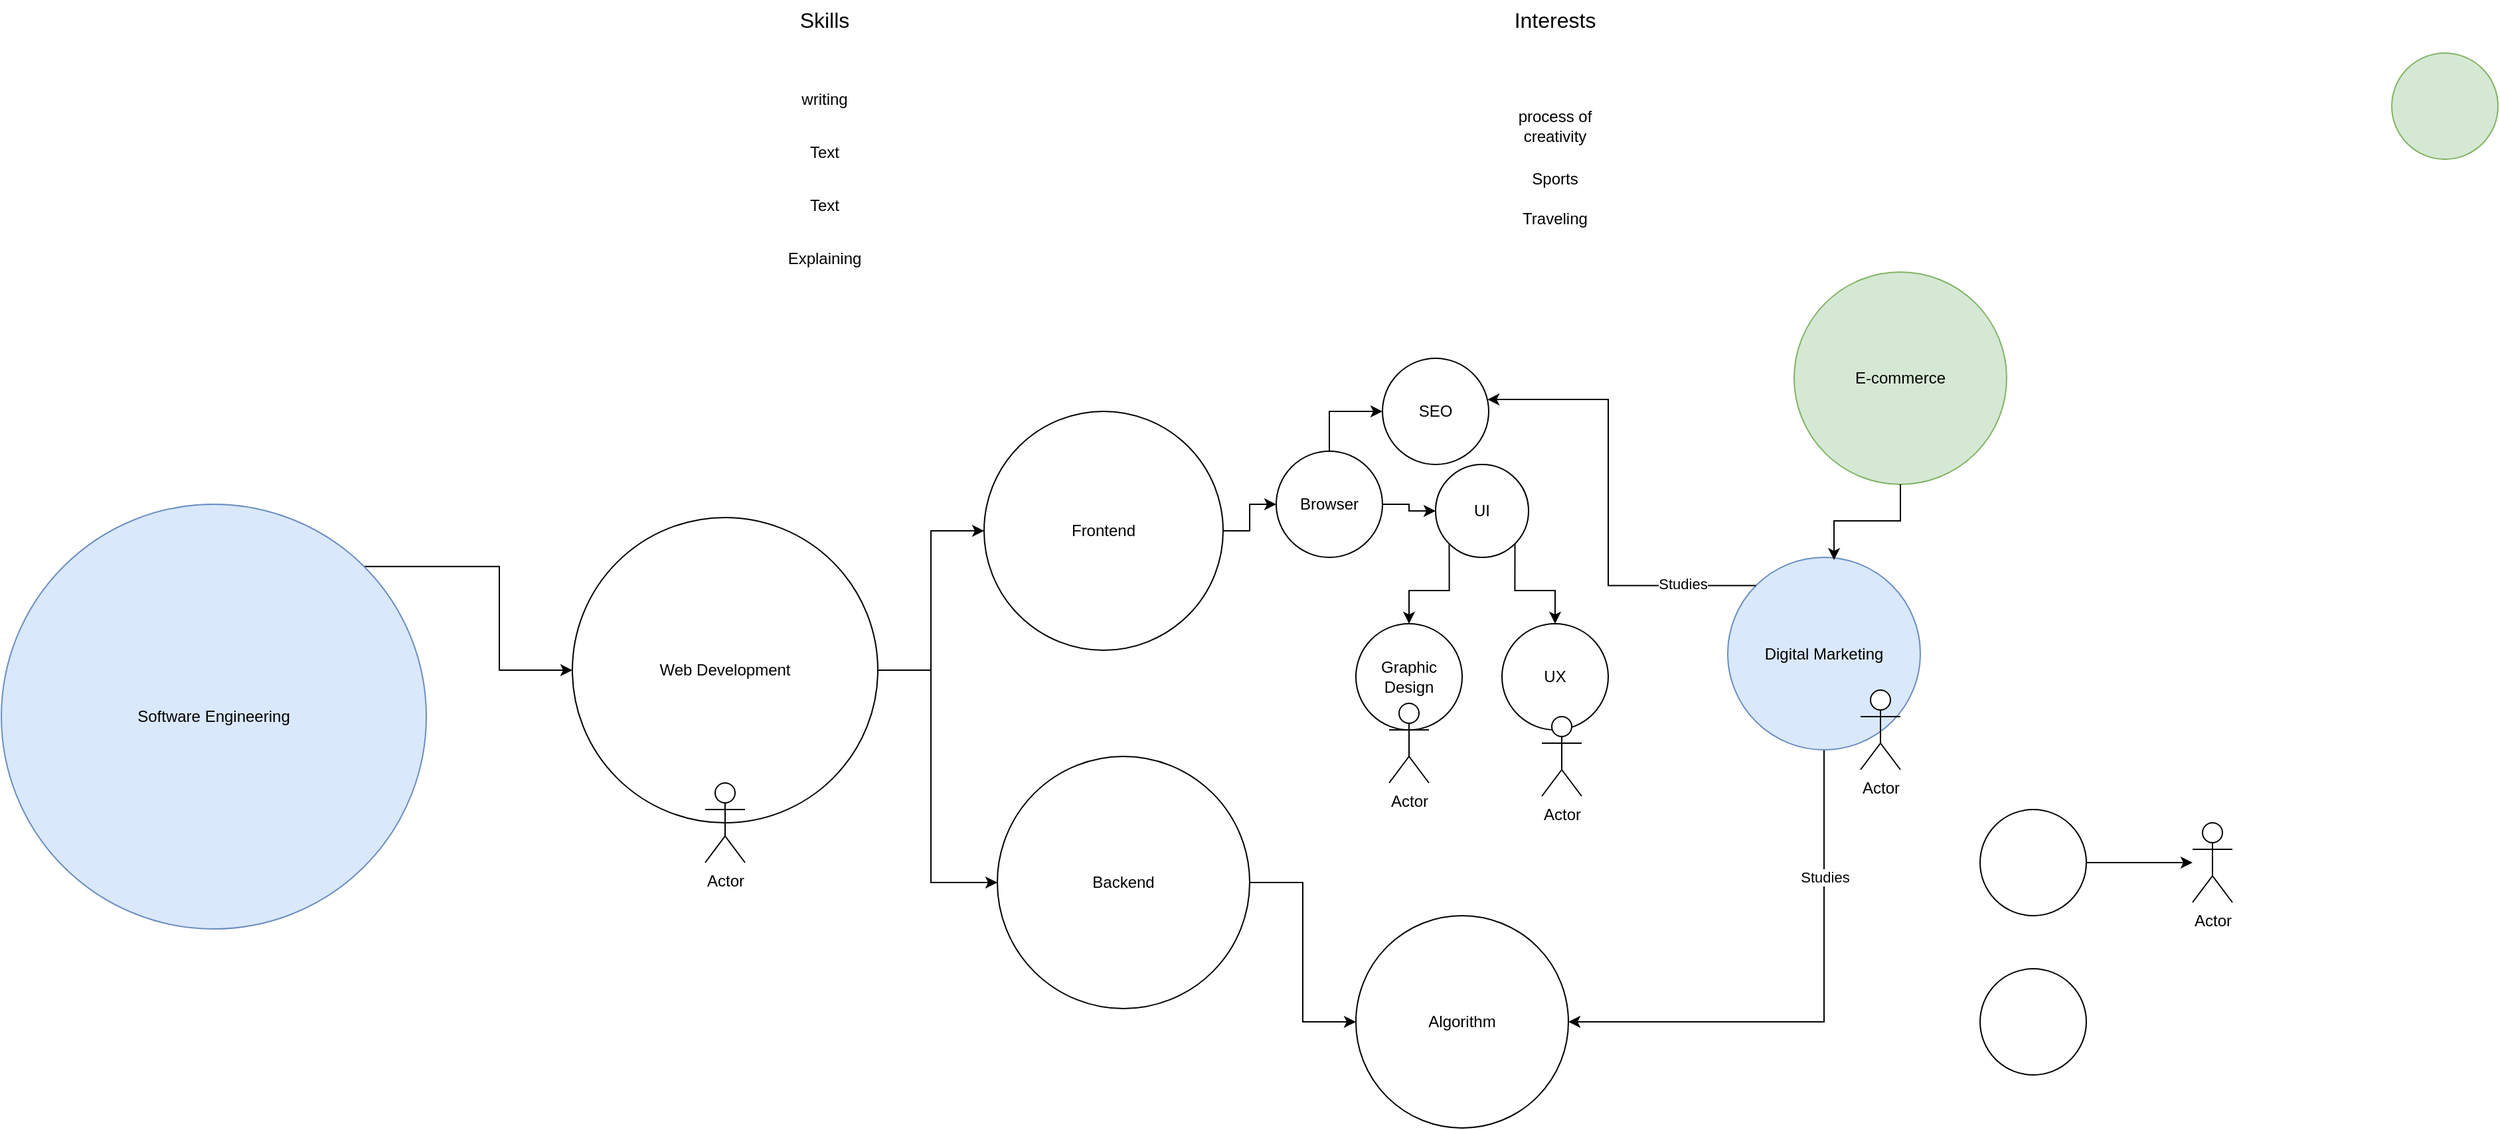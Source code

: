 <mxfile version="24.4.13" type="github">
  <diagram name="Page-1" id="RMxBBKbSQq_8yWAySJJG">
    <mxGraphModel dx="2236" dy="793" grid="1" gridSize="10" guides="1" tooltips="1" connect="1" arrows="1" fold="1" page="1" pageScale="1" pageWidth="850" pageHeight="1100" math="0" shadow="0">
      <root>
        <mxCell id="0" />
        <mxCell id="1" parent="0" />
        <mxCell id="FLAy8sRSA0ZP7F4m68x2-2" value="&lt;font style=&quot;font-size: 16px;&quot;&gt;Skills&lt;/font&gt;" style="text;html=1;align=center;verticalAlign=middle;whiteSpace=wrap;rounded=0;" vertex="1" parent="1">
          <mxGeometry x="90" y="20" width="60" height="30" as="geometry" />
        </mxCell>
        <mxCell id="FLAy8sRSA0ZP7F4m68x2-3" value="&lt;font style=&quot;font-size: 16px;&quot;&gt;Interests&lt;/font&gt;" style="text;html=1;align=center;verticalAlign=middle;whiteSpace=wrap;rounded=0;" vertex="1" parent="1">
          <mxGeometry x="640" y="20" width="60" height="30" as="geometry" />
        </mxCell>
        <mxCell id="FLAy8sRSA0ZP7F4m68x2-41" style="edgeStyle=orthogonalEdgeStyle;rounded=0;orthogonalLoop=1;jettySize=auto;html=1;exitX=0.5;exitY=1;exitDx=0;exitDy=0;entryX=1;entryY=0.5;entryDx=0;entryDy=0;" edge="1" parent="1" source="FLAy8sRSA0ZP7F4m68x2-4" target="FLAy8sRSA0ZP7F4m68x2-23">
          <mxGeometry relative="1" as="geometry" />
        </mxCell>
        <mxCell id="FLAy8sRSA0ZP7F4m68x2-42" value="Studies" style="edgeLabel;html=1;align=center;verticalAlign=middle;resizable=0;points=[];" vertex="1" connectable="0" parent="FLAy8sRSA0ZP7F4m68x2-41">
          <mxGeometry x="-0.516" relative="1" as="geometry">
            <mxPoint as="offset" />
          </mxGeometry>
        </mxCell>
        <mxCell id="FLAy8sRSA0ZP7F4m68x2-4" value="Digital Marketing" style="ellipse;whiteSpace=wrap;html=1;aspect=fixed;fillColor=#dae8fc;strokeColor=#6c8ebf;" vertex="1" parent="1">
          <mxGeometry x="800" y="440" width="145" height="145" as="geometry" />
        </mxCell>
        <mxCell id="FLAy8sRSA0ZP7F4m68x2-5" value="UX" style="ellipse;whiteSpace=wrap;html=1;aspect=fixed;" vertex="1" parent="1">
          <mxGeometry x="630" y="490" width="80" height="80" as="geometry" />
        </mxCell>
        <mxCell id="FLAy8sRSA0ZP7F4m68x2-36" style="edgeStyle=orthogonalEdgeStyle;rounded=0;orthogonalLoop=1;jettySize=auto;html=1;exitX=1;exitY=0.5;exitDx=0;exitDy=0;entryX=0;entryY=0.5;entryDx=0;entryDy=0;" edge="1" parent="1" source="FLAy8sRSA0ZP7F4m68x2-6" target="FLAy8sRSA0ZP7F4m68x2-23">
          <mxGeometry relative="1" as="geometry" />
        </mxCell>
        <mxCell id="FLAy8sRSA0ZP7F4m68x2-6" value="Backend" style="ellipse;whiteSpace=wrap;html=1;aspect=fixed;" vertex="1" parent="1">
          <mxGeometry x="250" y="590" width="190" height="190" as="geometry" />
        </mxCell>
        <mxCell id="FLAy8sRSA0ZP7F4m68x2-7" value="E-commerce" style="ellipse;whiteSpace=wrap;html=1;aspect=fixed;fillColor=#d5e8d4;strokeColor=#82b366;" vertex="1" parent="1">
          <mxGeometry x="850" y="225" width="160" height="160" as="geometry" />
        </mxCell>
        <mxCell id="FLAy8sRSA0ZP7F4m68x2-32" style="edgeStyle=orthogonalEdgeStyle;rounded=0;orthogonalLoop=1;jettySize=auto;html=1;exitX=1;exitY=0.5;exitDx=0;exitDy=0;entryX=0;entryY=0.5;entryDx=0;entryDy=0;" edge="1" parent="1" source="FLAy8sRSA0ZP7F4m68x2-8" target="FLAy8sRSA0ZP7F4m68x2-31">
          <mxGeometry relative="1" as="geometry" />
        </mxCell>
        <mxCell id="FLAy8sRSA0ZP7F4m68x2-8" value="Frontend" style="ellipse;whiteSpace=wrap;html=1;aspect=fixed;" vertex="1" parent="1">
          <mxGeometry x="240" y="330" width="180" height="180" as="geometry" />
        </mxCell>
        <mxCell id="FLAy8sRSA0ZP7F4m68x2-9" value="Graphic Design" style="ellipse;whiteSpace=wrap;html=1;aspect=fixed;" vertex="1" parent="1">
          <mxGeometry x="520" y="490" width="80" height="80" as="geometry" />
        </mxCell>
        <mxCell id="FLAy8sRSA0ZP7F4m68x2-10" value="Explaining" style="text;html=1;align=center;verticalAlign=middle;whiteSpace=wrap;rounded=0;" vertex="1" parent="1">
          <mxGeometry x="90" y="200" width="60" height="30" as="geometry" />
        </mxCell>
        <mxCell id="FLAy8sRSA0ZP7F4m68x2-12" value="Text" style="text;html=1;align=center;verticalAlign=middle;whiteSpace=wrap;rounded=0;" vertex="1" parent="1">
          <mxGeometry x="90" y="160" width="60" height="30" as="geometry" />
        </mxCell>
        <mxCell id="FLAy8sRSA0ZP7F4m68x2-13" value="Sports" style="text;html=1;align=center;verticalAlign=middle;whiteSpace=wrap;rounded=0;" vertex="1" parent="1">
          <mxGeometry x="640" y="140" width="60" height="30" as="geometry" />
        </mxCell>
        <mxCell id="FLAy8sRSA0ZP7F4m68x2-14" value="Text" style="text;html=1;align=center;verticalAlign=middle;whiteSpace=wrap;rounded=0;" vertex="1" parent="1">
          <mxGeometry x="90" y="120" width="60" height="30" as="geometry" />
        </mxCell>
        <mxCell id="FLAy8sRSA0ZP7F4m68x2-15" value="writing" style="text;html=1;align=center;verticalAlign=middle;whiteSpace=wrap;rounded=0;" vertex="1" parent="1">
          <mxGeometry x="90" y="80" width="60" height="30" as="geometry" />
        </mxCell>
        <mxCell id="FLAy8sRSA0ZP7F4m68x2-16" value="Traveling" style="text;html=1;align=center;verticalAlign=middle;whiteSpace=wrap;rounded=0;" vertex="1" parent="1">
          <mxGeometry x="640" y="170" width="60" height="30" as="geometry" />
        </mxCell>
        <mxCell id="FLAy8sRSA0ZP7F4m68x2-17" value="process of creativity" style="text;html=1;align=center;verticalAlign=middle;whiteSpace=wrap;rounded=0;" vertex="1" parent="1">
          <mxGeometry x="640" y="100" width="60" height="30" as="geometry" />
        </mxCell>
        <mxCell id="FLAy8sRSA0ZP7F4m68x2-27" style="edgeStyle=orthogonalEdgeStyle;rounded=0;orthogonalLoop=1;jettySize=auto;html=1;exitX=1;exitY=0;exitDx=0;exitDy=0;entryX=0;entryY=0.5;entryDx=0;entryDy=0;" edge="1" parent="1" source="FLAy8sRSA0ZP7F4m68x2-19" target="FLAy8sRSA0ZP7F4m68x2-26">
          <mxGeometry relative="1" as="geometry" />
        </mxCell>
        <mxCell id="FLAy8sRSA0ZP7F4m68x2-19" value="Software Engineering" style="ellipse;whiteSpace=wrap;html=1;aspect=fixed;fillColor=#dae8fc;strokeColor=#6c8ebf;" vertex="1" parent="1">
          <mxGeometry x="-500" y="400" width="320" height="320" as="geometry" />
        </mxCell>
        <mxCell id="FLAy8sRSA0ZP7F4m68x2-45" style="edgeStyle=orthogonalEdgeStyle;rounded=0;orthogonalLoop=1;jettySize=auto;html=1;exitX=0;exitY=1;exitDx=0;exitDy=0;entryX=0.5;entryY=0;entryDx=0;entryDy=0;" edge="1" parent="1" source="FLAy8sRSA0ZP7F4m68x2-20" target="FLAy8sRSA0ZP7F4m68x2-9">
          <mxGeometry relative="1" as="geometry" />
        </mxCell>
        <mxCell id="FLAy8sRSA0ZP7F4m68x2-46" style="edgeStyle=orthogonalEdgeStyle;rounded=0;orthogonalLoop=1;jettySize=auto;html=1;exitX=1;exitY=1;exitDx=0;exitDy=0;entryX=0.5;entryY=0;entryDx=0;entryDy=0;" edge="1" parent="1" source="FLAy8sRSA0ZP7F4m68x2-20" target="FLAy8sRSA0ZP7F4m68x2-5">
          <mxGeometry relative="1" as="geometry" />
        </mxCell>
        <mxCell id="FLAy8sRSA0ZP7F4m68x2-20" value="UI" style="ellipse;whiteSpace=wrap;html=1;aspect=fixed;" vertex="1" parent="1">
          <mxGeometry x="580" y="370" width="70" height="70" as="geometry" />
        </mxCell>
        <mxCell id="FLAy8sRSA0ZP7F4m68x2-23" value="Algorithm" style="ellipse;whiteSpace=wrap;html=1;aspect=fixed;" vertex="1" parent="1">
          <mxGeometry x="520" y="710" width="160" height="160" as="geometry" />
        </mxCell>
        <mxCell id="FLAy8sRSA0ZP7F4m68x2-24" value="" style="ellipse;whiteSpace=wrap;html=1;aspect=fixed;" vertex="1" parent="1">
          <mxGeometry x="990" y="630" width="80" height="80" as="geometry" />
        </mxCell>
        <mxCell id="FLAy8sRSA0ZP7F4m68x2-25" value="" style="ellipse;whiteSpace=wrap;html=1;aspect=fixed;" vertex="1" parent="1">
          <mxGeometry x="990" y="750" width="80" height="80" as="geometry" />
        </mxCell>
        <mxCell id="FLAy8sRSA0ZP7F4m68x2-28" style="edgeStyle=orthogonalEdgeStyle;rounded=0;orthogonalLoop=1;jettySize=auto;html=1;exitX=1;exitY=0.5;exitDx=0;exitDy=0;" edge="1" parent="1" source="FLAy8sRSA0ZP7F4m68x2-26" target="FLAy8sRSA0ZP7F4m68x2-8">
          <mxGeometry relative="1" as="geometry" />
        </mxCell>
        <mxCell id="FLAy8sRSA0ZP7F4m68x2-29" style="edgeStyle=orthogonalEdgeStyle;rounded=0;orthogonalLoop=1;jettySize=auto;html=1;exitX=1;exitY=0.5;exitDx=0;exitDy=0;entryX=0;entryY=0.5;entryDx=0;entryDy=0;" edge="1" parent="1" source="FLAy8sRSA0ZP7F4m68x2-26" target="FLAy8sRSA0ZP7F4m68x2-6">
          <mxGeometry relative="1" as="geometry">
            <Array as="points">
              <mxPoint x="200" y="525" />
              <mxPoint x="200" y="685" />
            </Array>
          </mxGeometry>
        </mxCell>
        <mxCell id="FLAy8sRSA0ZP7F4m68x2-26" value="Web Development" style="ellipse;whiteSpace=wrap;html=1;aspect=fixed;" vertex="1" parent="1">
          <mxGeometry x="-70" y="410" width="230" height="230" as="geometry" />
        </mxCell>
        <mxCell id="FLAy8sRSA0ZP7F4m68x2-30" value="SEO" style="ellipse;whiteSpace=wrap;html=1;aspect=fixed;" vertex="1" parent="1">
          <mxGeometry x="540" y="290" width="80" height="80" as="geometry" />
        </mxCell>
        <mxCell id="FLAy8sRSA0ZP7F4m68x2-33" style="edgeStyle=orthogonalEdgeStyle;rounded=0;orthogonalLoop=1;jettySize=auto;html=1;exitX=1;exitY=0.5;exitDx=0;exitDy=0;" edge="1" parent="1" source="FLAy8sRSA0ZP7F4m68x2-31" target="FLAy8sRSA0ZP7F4m68x2-20">
          <mxGeometry relative="1" as="geometry" />
        </mxCell>
        <mxCell id="FLAy8sRSA0ZP7F4m68x2-35" style="edgeStyle=orthogonalEdgeStyle;rounded=0;orthogonalLoop=1;jettySize=auto;html=1;exitX=0.5;exitY=0;exitDx=0;exitDy=0;entryX=0;entryY=0.5;entryDx=0;entryDy=0;" edge="1" parent="1" source="FLAy8sRSA0ZP7F4m68x2-31" target="FLAy8sRSA0ZP7F4m68x2-30">
          <mxGeometry relative="1" as="geometry" />
        </mxCell>
        <mxCell id="FLAy8sRSA0ZP7F4m68x2-31" value="Browser" style="ellipse;whiteSpace=wrap;html=1;aspect=fixed;" vertex="1" parent="1">
          <mxGeometry x="460" y="360" width="80" height="80" as="geometry" />
        </mxCell>
        <mxCell id="FLAy8sRSA0ZP7F4m68x2-39" style="edgeStyle=orthogonalEdgeStyle;rounded=0;orthogonalLoop=1;jettySize=auto;html=1;exitX=0.5;exitY=1;exitDx=0;exitDy=0;entryX=0.552;entryY=0.014;entryDx=0;entryDy=0;entryPerimeter=0;" edge="1" parent="1" source="FLAy8sRSA0ZP7F4m68x2-7" target="FLAy8sRSA0ZP7F4m68x2-4">
          <mxGeometry relative="1" as="geometry" />
        </mxCell>
        <mxCell id="FLAy8sRSA0ZP7F4m68x2-40" value="" style="ellipse;whiteSpace=wrap;html=1;aspect=fixed;fillColor=#d5e8d4;strokeColor=#82b366;" vertex="1" parent="1">
          <mxGeometry x="1300" y="60" width="80" height="80" as="geometry" />
        </mxCell>
        <mxCell id="FLAy8sRSA0ZP7F4m68x2-43" style="edgeStyle=orthogonalEdgeStyle;rounded=0;orthogonalLoop=1;jettySize=auto;html=1;exitX=0;exitY=0;exitDx=0;exitDy=0;entryX=0.988;entryY=0.388;entryDx=0;entryDy=0;entryPerimeter=0;" edge="1" parent="1" source="FLAy8sRSA0ZP7F4m68x2-4" target="FLAy8sRSA0ZP7F4m68x2-30">
          <mxGeometry relative="1" as="geometry" />
        </mxCell>
        <mxCell id="FLAy8sRSA0ZP7F4m68x2-44" value="Studies" style="edgeLabel;html=1;align=center;verticalAlign=middle;resizable=0;points=[];" vertex="1" connectable="0" parent="FLAy8sRSA0ZP7F4m68x2-43">
          <mxGeometry x="-0.68" y="-1" relative="1" as="geometry">
            <mxPoint as="offset" />
          </mxGeometry>
        </mxCell>
        <mxCell id="FLAy8sRSA0ZP7F4m68x2-47" value="Actor" style="shape=umlActor;verticalLabelPosition=bottom;verticalAlign=top;html=1;outlineConnect=0;" vertex="1" parent="1">
          <mxGeometry x="900" y="540" width="30" height="60" as="geometry" />
        </mxCell>
        <mxCell id="FLAy8sRSA0ZP7F4m68x2-48" value="Actor" style="shape=umlActor;verticalLabelPosition=bottom;verticalAlign=top;html=1;outlineConnect=0;" vertex="1" parent="1">
          <mxGeometry x="1150" y="640" width="30" height="60" as="geometry" />
        </mxCell>
        <mxCell id="FLAy8sRSA0ZP7F4m68x2-49" value="" style="edgeStyle=orthogonalEdgeStyle;rounded=0;orthogonalLoop=1;jettySize=auto;html=1;" edge="1" parent="1" source="FLAy8sRSA0ZP7F4m68x2-24" target="FLAy8sRSA0ZP7F4m68x2-48">
          <mxGeometry relative="1" as="geometry" />
        </mxCell>
        <mxCell id="FLAy8sRSA0ZP7F4m68x2-51" value="Actor" style="shape=umlActor;verticalLabelPosition=bottom;verticalAlign=top;html=1;outlineConnect=0;" vertex="1" parent="1">
          <mxGeometry x="660" y="560" width="30" height="60" as="geometry" />
        </mxCell>
        <mxCell id="FLAy8sRSA0ZP7F4m68x2-52" value="Actor" style="shape=umlActor;verticalLabelPosition=bottom;verticalAlign=top;html=1;outlineConnect=0;" vertex="1" parent="1">
          <mxGeometry x="545" y="550" width="30" height="60" as="geometry" />
        </mxCell>
        <mxCell id="FLAy8sRSA0ZP7F4m68x2-53" value="Actor" style="shape=umlActor;verticalLabelPosition=bottom;verticalAlign=top;html=1;outlineConnect=0;" vertex="1" parent="1">
          <mxGeometry x="30" y="610" width="30" height="60" as="geometry" />
        </mxCell>
      </root>
    </mxGraphModel>
  </diagram>
</mxfile>
